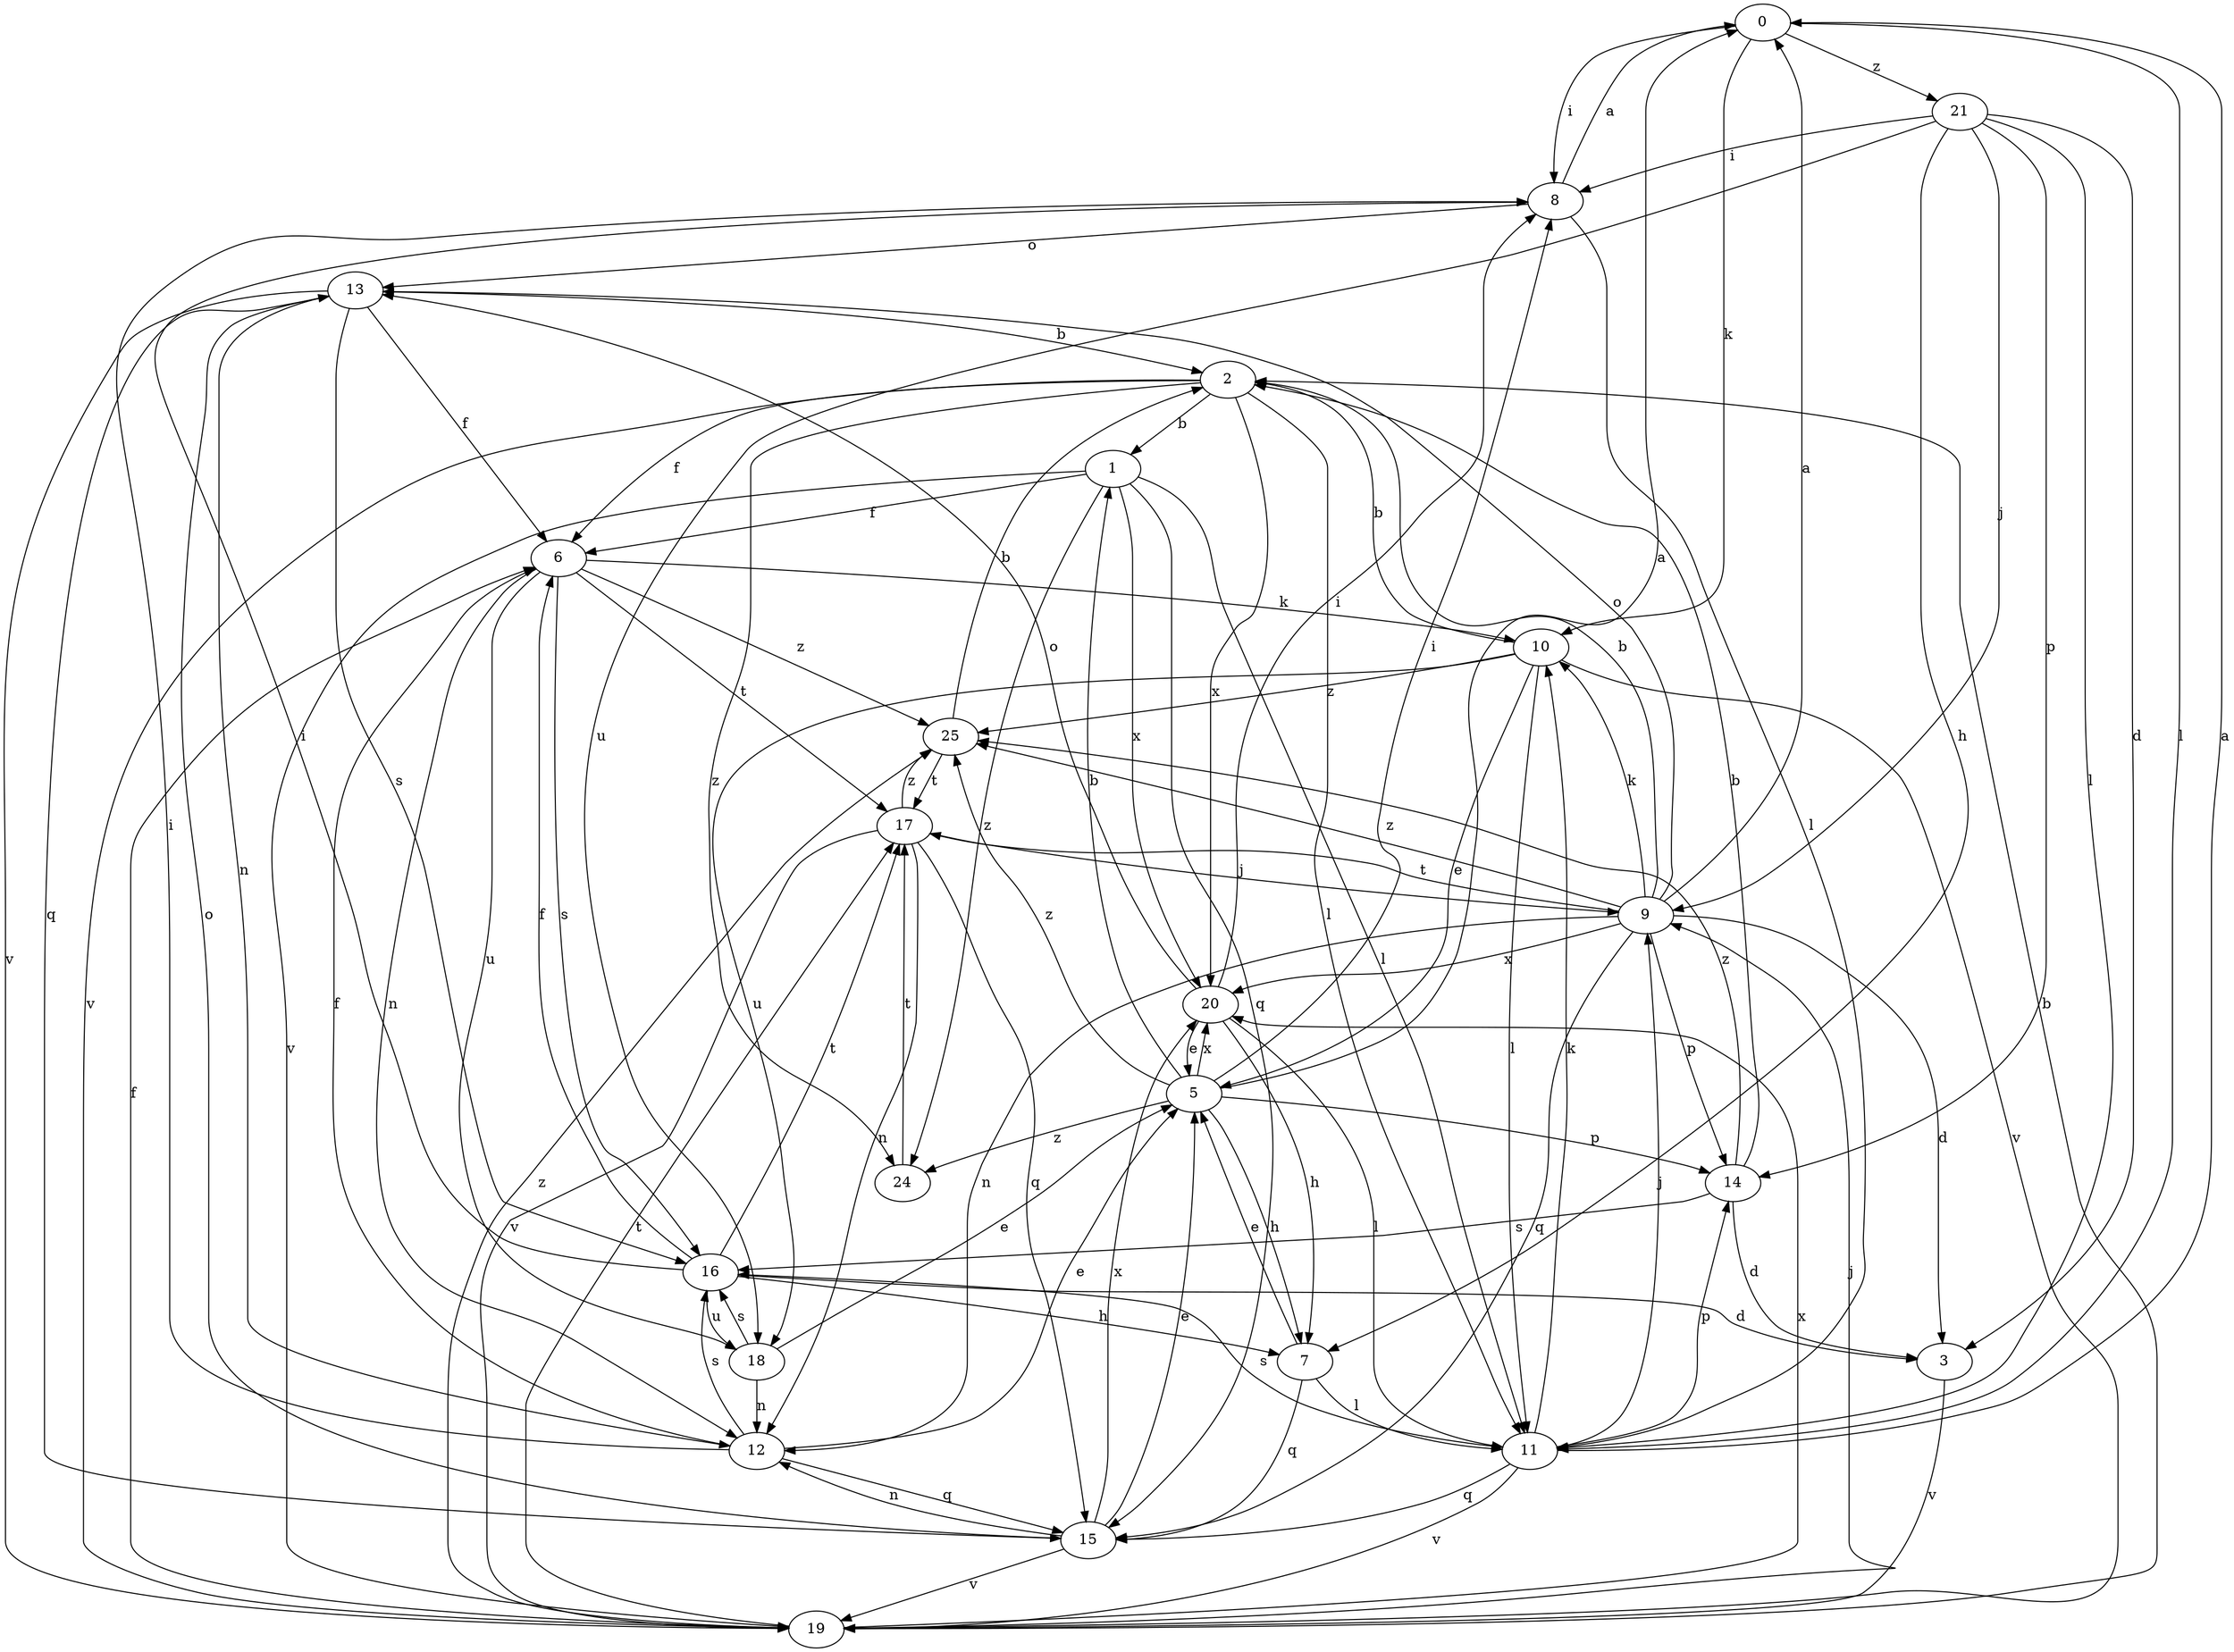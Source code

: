 strict digraph  {
0;
1;
2;
3;
5;
6;
7;
8;
9;
10;
11;
12;
13;
14;
15;
16;
17;
18;
19;
20;
21;
24;
25;
0 -> 8  [label=i];
0 -> 10  [label=k];
0 -> 11  [label=l];
0 -> 21  [label=z];
1 -> 6  [label=f];
1 -> 11  [label=l];
1 -> 15  [label=q];
1 -> 19  [label=v];
1 -> 20  [label=x];
1 -> 24  [label=z];
2 -> 1  [label=b];
2 -> 6  [label=f];
2 -> 11  [label=l];
2 -> 19  [label=v];
2 -> 20  [label=x];
2 -> 24  [label=z];
3 -> 19  [label=v];
5 -> 0  [label=a];
5 -> 1  [label=b];
5 -> 7  [label=h];
5 -> 8  [label=i];
5 -> 14  [label=p];
5 -> 20  [label=x];
5 -> 24  [label=z];
5 -> 25  [label=z];
6 -> 10  [label=k];
6 -> 12  [label=n];
6 -> 16  [label=s];
6 -> 17  [label=t];
6 -> 18  [label=u];
6 -> 25  [label=z];
7 -> 5  [label=e];
7 -> 11  [label=l];
7 -> 15  [label=q];
8 -> 0  [label=a];
8 -> 11  [label=l];
8 -> 13  [label=o];
9 -> 0  [label=a];
9 -> 2  [label=b];
9 -> 3  [label=d];
9 -> 10  [label=k];
9 -> 12  [label=n];
9 -> 13  [label=o];
9 -> 14  [label=p];
9 -> 15  [label=q];
9 -> 17  [label=t];
9 -> 20  [label=x];
9 -> 25  [label=z];
10 -> 2  [label=b];
10 -> 5  [label=e];
10 -> 11  [label=l];
10 -> 18  [label=u];
10 -> 19  [label=v];
10 -> 25  [label=z];
11 -> 0  [label=a];
11 -> 9  [label=j];
11 -> 10  [label=k];
11 -> 14  [label=p];
11 -> 15  [label=q];
11 -> 16  [label=s];
11 -> 19  [label=v];
12 -> 5  [label=e];
12 -> 6  [label=f];
12 -> 8  [label=i];
12 -> 15  [label=q];
12 -> 16  [label=s];
13 -> 2  [label=b];
13 -> 6  [label=f];
13 -> 12  [label=n];
13 -> 15  [label=q];
13 -> 16  [label=s];
13 -> 19  [label=v];
14 -> 2  [label=b];
14 -> 3  [label=d];
14 -> 16  [label=s];
14 -> 25  [label=z];
15 -> 5  [label=e];
15 -> 12  [label=n];
15 -> 13  [label=o];
15 -> 19  [label=v];
15 -> 20  [label=x];
16 -> 3  [label=d];
16 -> 6  [label=f];
16 -> 7  [label=h];
16 -> 8  [label=i];
16 -> 17  [label=t];
16 -> 18  [label=u];
17 -> 9  [label=j];
17 -> 12  [label=n];
17 -> 15  [label=q];
17 -> 19  [label=v];
17 -> 25  [label=z];
18 -> 5  [label=e];
18 -> 12  [label=n];
18 -> 16  [label=s];
19 -> 2  [label=b];
19 -> 6  [label=f];
19 -> 9  [label=j];
19 -> 17  [label=t];
19 -> 20  [label=x];
19 -> 25  [label=z];
20 -> 5  [label=e];
20 -> 7  [label=h];
20 -> 8  [label=i];
20 -> 11  [label=l];
20 -> 13  [label=o];
21 -> 3  [label=d];
21 -> 7  [label=h];
21 -> 8  [label=i];
21 -> 9  [label=j];
21 -> 11  [label=l];
21 -> 14  [label=p];
21 -> 18  [label=u];
24 -> 17  [label=t];
25 -> 2  [label=b];
25 -> 17  [label=t];
}
